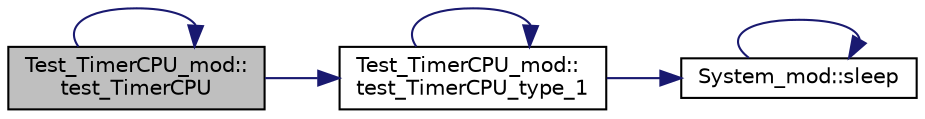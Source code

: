 digraph "Test_TimerCPU_mod::test_TimerCPU"
{
 // LATEX_PDF_SIZE
  edge [fontname="Helvetica",fontsize="10",labelfontname="Helvetica",labelfontsize="10"];
  node [fontname="Helvetica",fontsize="10",shape=record];
  rankdir="LR";
  Node1 [label="Test_TimerCPU_mod::\ltest_TimerCPU",height=0.2,width=0.4,color="black", fillcolor="grey75", style="filled", fontcolor="black",tooltip=" "];
  Node1 -> Node1 [color="midnightblue",fontsize="10",style="solid",fontname="Helvetica"];
  Node1 -> Node2 [color="midnightblue",fontsize="10",style="solid",fontname="Helvetica"];
  Node2 [label="Test_TimerCPU_mod::\ltest_TimerCPU_type_1",height=0.2,width=0.4,color="black", fillcolor="white", style="filled",URL="$namespaceTest__TimerCPU__mod.html#ab8bc33f13c2dcd4ac98e0bca5582a10e",tooltip=" "];
  Node2 -> Node3 [color="midnightblue",fontsize="10",style="solid",fontname="Helvetica"];
  Node3 [label="System_mod::sleep",height=0.2,width=0.4,color="black", fillcolor="white", style="filled",URL="$namespaceSystem__mod.html#a60b6010a39f768d6f4717b3be2f397be",tooltip="Sleep for the input number of seconds (real number)."];
  Node3 -> Node3 [color="midnightblue",fontsize="10",style="solid",fontname="Helvetica"];
  Node2 -> Node2 [color="midnightblue",fontsize="10",style="solid",fontname="Helvetica"];
}
